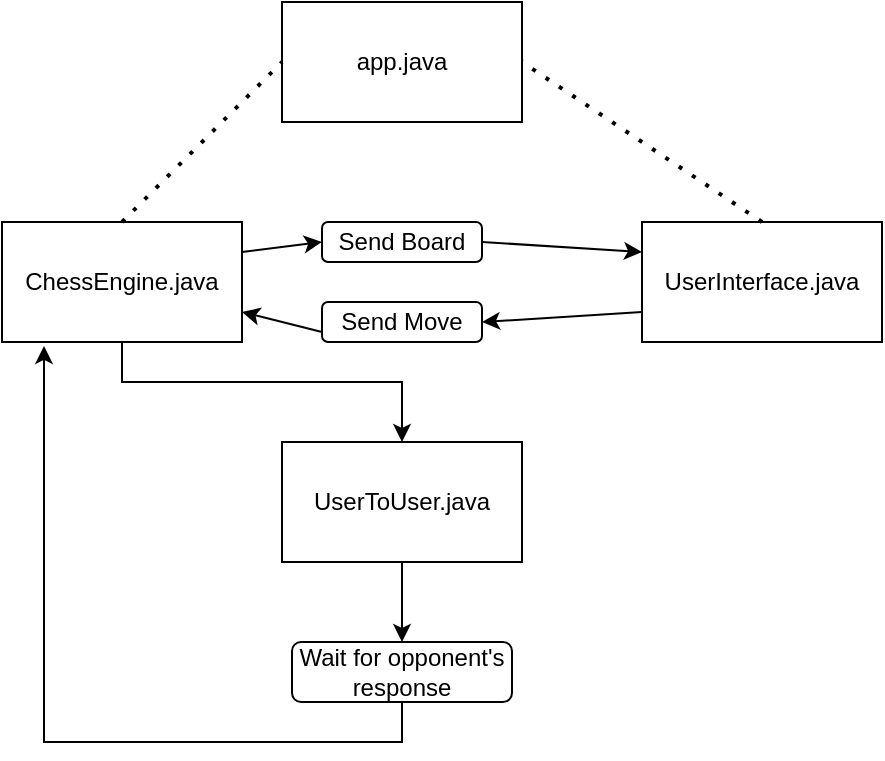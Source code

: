 <mxfile version="27.0.4">
  <diagram name="Page-1" id="mEdlm8rfu_t18osSsZLl">
    <mxGraphModel dx="1426" dy="725" grid="1" gridSize="10" guides="1" tooltips="1" connect="1" arrows="1" fold="1" page="1" pageScale="1" pageWidth="850" pageHeight="1100" math="0" shadow="0">
      <root>
        <mxCell id="0" />
        <mxCell id="1" parent="0" />
        <mxCell id="JQQ_krp0y7syrlEPLRdr-1" value="app.java" style="rounded=0;whiteSpace=wrap;html=1;" vertex="1" parent="1">
          <mxGeometry x="150" y="130" width="120" height="60" as="geometry" />
        </mxCell>
        <mxCell id="JQQ_krp0y7syrlEPLRdr-10" style="edgeStyle=orthogonalEdgeStyle;rounded=0;orthogonalLoop=1;jettySize=auto;html=1;entryX=0.5;entryY=0;entryDx=0;entryDy=0;" edge="1" parent="1" source="JQQ_krp0y7syrlEPLRdr-2" target="JQQ_krp0y7syrlEPLRdr-4">
          <mxGeometry relative="1" as="geometry">
            <Array as="points">
              <mxPoint x="70" y="320" />
              <mxPoint x="210" y="320" />
            </Array>
          </mxGeometry>
        </mxCell>
        <mxCell id="JQQ_krp0y7syrlEPLRdr-2" value="ChessEngine.java" style="rounded=0;whiteSpace=wrap;html=1;" vertex="1" parent="1">
          <mxGeometry x="10" y="240" width="120" height="60" as="geometry" />
        </mxCell>
        <mxCell id="JQQ_krp0y7syrlEPLRdr-3" value="UserInterface.java" style="rounded=0;whiteSpace=wrap;html=1;" vertex="1" parent="1">
          <mxGeometry x="330" y="240" width="120" height="60" as="geometry" />
        </mxCell>
        <mxCell id="JQQ_krp0y7syrlEPLRdr-15" style="edgeStyle=orthogonalEdgeStyle;rounded=0;orthogonalLoop=1;jettySize=auto;html=1;exitX=0.5;exitY=1;exitDx=0;exitDy=0;entryX=0.5;entryY=0;entryDx=0;entryDy=0;" edge="1" parent="1" source="JQQ_krp0y7syrlEPLRdr-4" target="JQQ_krp0y7syrlEPLRdr-13">
          <mxGeometry relative="1" as="geometry" />
        </mxCell>
        <mxCell id="JQQ_krp0y7syrlEPLRdr-4" value="UserToUser.java" style="rounded=0;whiteSpace=wrap;html=1;" vertex="1" parent="1">
          <mxGeometry x="150" y="350" width="120" height="60" as="geometry" />
        </mxCell>
        <mxCell id="JQQ_krp0y7syrlEPLRdr-13" value="Wait for opponent&#39;s response" style="rounded=1;whiteSpace=wrap;html=1;" vertex="1" parent="1">
          <mxGeometry x="155" y="450" width="110" height="30" as="geometry" />
        </mxCell>
        <mxCell id="JQQ_krp0y7syrlEPLRdr-16" style="edgeStyle=orthogonalEdgeStyle;rounded=0;orthogonalLoop=1;jettySize=auto;html=1;exitX=0.5;exitY=1;exitDx=0;exitDy=0;entryX=0.175;entryY=1.033;entryDx=0;entryDy=0;entryPerimeter=0;" edge="1" parent="1" source="JQQ_krp0y7syrlEPLRdr-13" target="JQQ_krp0y7syrlEPLRdr-2">
          <mxGeometry relative="1" as="geometry" />
        </mxCell>
        <mxCell id="JQQ_krp0y7syrlEPLRdr-17" value="Send Board" style="rounded=1;whiteSpace=wrap;html=1;" vertex="1" parent="1">
          <mxGeometry x="170" y="240" width="80" height="20" as="geometry" />
        </mxCell>
        <mxCell id="JQQ_krp0y7syrlEPLRdr-18" value="Send Move" style="rounded=1;whiteSpace=wrap;html=1;" vertex="1" parent="1">
          <mxGeometry x="170" y="280" width="80" height="20" as="geometry" />
        </mxCell>
        <mxCell id="JQQ_krp0y7syrlEPLRdr-22" value="" style="endArrow=classic;html=1;rounded=0;entryX=0;entryY=0.25;entryDx=0;entryDy=0;" edge="1" parent="1" target="JQQ_krp0y7syrlEPLRdr-3">
          <mxGeometry width="50" height="50" relative="1" as="geometry">
            <mxPoint x="250" y="250" as="sourcePoint" />
            <mxPoint x="300" y="200" as="targetPoint" />
          </mxGeometry>
        </mxCell>
        <mxCell id="JQQ_krp0y7syrlEPLRdr-23" value="" style="endArrow=classic;html=1;rounded=0;entryX=1;entryY=0.5;entryDx=0;entryDy=0;exitX=0;exitY=0.75;exitDx=0;exitDy=0;" edge="1" parent="1" source="JQQ_krp0y7syrlEPLRdr-3" target="JQQ_krp0y7syrlEPLRdr-18">
          <mxGeometry width="50" height="50" relative="1" as="geometry">
            <mxPoint x="260" y="260" as="sourcePoint" />
            <mxPoint x="340" y="265" as="targetPoint" />
          </mxGeometry>
        </mxCell>
        <mxCell id="JQQ_krp0y7syrlEPLRdr-24" value="" style="endArrow=classic;html=1;rounded=0;entryX=1;entryY=0.75;entryDx=0;entryDy=0;exitX=0;exitY=0.75;exitDx=0;exitDy=0;" edge="1" parent="1" target="JQQ_krp0y7syrlEPLRdr-2">
          <mxGeometry width="50" height="50" relative="1" as="geometry">
            <mxPoint x="170" y="295" as="sourcePoint" />
            <mxPoint x="90" y="300" as="targetPoint" />
          </mxGeometry>
        </mxCell>
        <mxCell id="JQQ_krp0y7syrlEPLRdr-25" value="" style="endArrow=classic;html=1;rounded=0;entryX=0;entryY=0.5;entryDx=0;entryDy=0;exitX=1;exitY=0.25;exitDx=0;exitDy=0;" edge="1" parent="1" source="JQQ_krp0y7syrlEPLRdr-2" target="JQQ_krp0y7syrlEPLRdr-17">
          <mxGeometry width="50" height="50" relative="1" as="geometry">
            <mxPoint x="260" y="260" as="sourcePoint" />
            <mxPoint x="340" y="265" as="targetPoint" />
          </mxGeometry>
        </mxCell>
        <mxCell id="JQQ_krp0y7syrlEPLRdr-28" value="" style="endArrow=none;dashed=1;html=1;dashPattern=1 3;strokeWidth=2;rounded=0;entryX=0;entryY=0.5;entryDx=0;entryDy=0;exitX=0.5;exitY=0;exitDx=0;exitDy=0;" edge="1" parent="1" source="JQQ_krp0y7syrlEPLRdr-2" target="JQQ_krp0y7syrlEPLRdr-1">
          <mxGeometry width="50" height="50" relative="1" as="geometry">
            <mxPoint x="80" y="400" as="sourcePoint" />
            <mxPoint x="130" y="350" as="targetPoint" />
          </mxGeometry>
        </mxCell>
        <mxCell id="JQQ_krp0y7syrlEPLRdr-29" value="" style="endArrow=none;dashed=1;html=1;dashPattern=1 3;strokeWidth=2;rounded=0;entryX=1;entryY=0.5;entryDx=0;entryDy=0;exitX=0.5;exitY=0;exitDx=0;exitDy=0;" edge="1" parent="1" source="JQQ_krp0y7syrlEPLRdr-3" target="JQQ_krp0y7syrlEPLRdr-1">
          <mxGeometry width="50" height="50" relative="1" as="geometry">
            <mxPoint x="310" y="220" as="sourcePoint" />
            <mxPoint x="390" y="140" as="targetPoint" />
          </mxGeometry>
        </mxCell>
      </root>
    </mxGraphModel>
  </diagram>
</mxfile>
